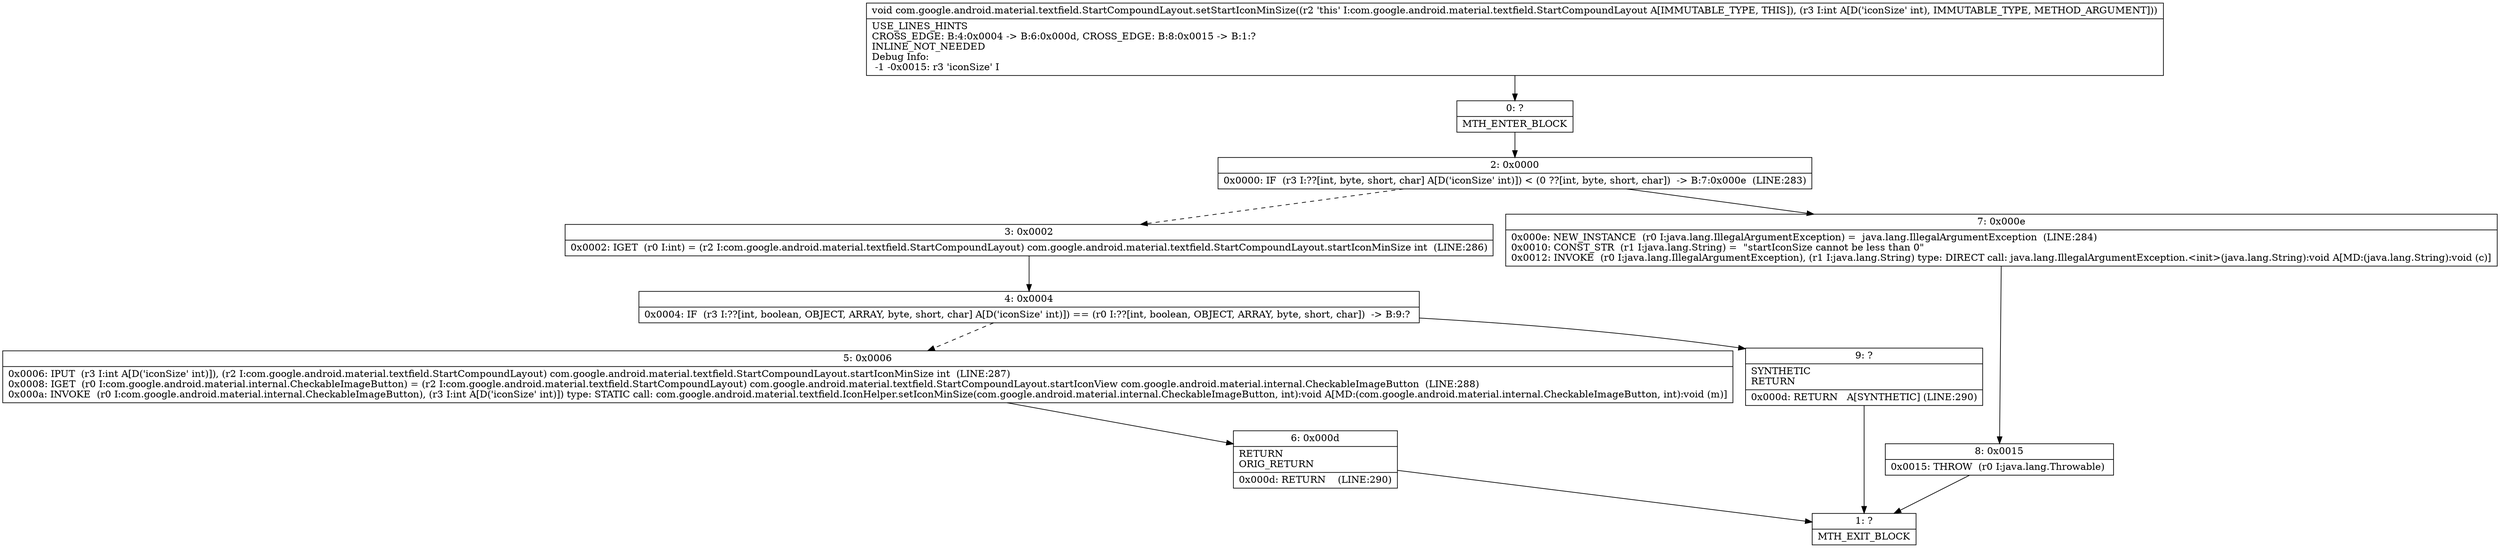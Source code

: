 digraph "CFG forcom.google.android.material.textfield.StartCompoundLayout.setStartIconMinSize(I)V" {
Node_0 [shape=record,label="{0\:\ ?|MTH_ENTER_BLOCK\l}"];
Node_2 [shape=record,label="{2\:\ 0x0000|0x0000: IF  (r3 I:??[int, byte, short, char] A[D('iconSize' int)]) \< (0 ??[int, byte, short, char])  \-\> B:7:0x000e  (LINE:283)\l}"];
Node_3 [shape=record,label="{3\:\ 0x0002|0x0002: IGET  (r0 I:int) = (r2 I:com.google.android.material.textfield.StartCompoundLayout) com.google.android.material.textfield.StartCompoundLayout.startIconMinSize int  (LINE:286)\l}"];
Node_4 [shape=record,label="{4\:\ 0x0004|0x0004: IF  (r3 I:??[int, boolean, OBJECT, ARRAY, byte, short, char] A[D('iconSize' int)]) == (r0 I:??[int, boolean, OBJECT, ARRAY, byte, short, char])  \-\> B:9:? \l}"];
Node_5 [shape=record,label="{5\:\ 0x0006|0x0006: IPUT  (r3 I:int A[D('iconSize' int)]), (r2 I:com.google.android.material.textfield.StartCompoundLayout) com.google.android.material.textfield.StartCompoundLayout.startIconMinSize int  (LINE:287)\l0x0008: IGET  (r0 I:com.google.android.material.internal.CheckableImageButton) = (r2 I:com.google.android.material.textfield.StartCompoundLayout) com.google.android.material.textfield.StartCompoundLayout.startIconView com.google.android.material.internal.CheckableImageButton  (LINE:288)\l0x000a: INVOKE  (r0 I:com.google.android.material.internal.CheckableImageButton), (r3 I:int A[D('iconSize' int)]) type: STATIC call: com.google.android.material.textfield.IconHelper.setIconMinSize(com.google.android.material.internal.CheckableImageButton, int):void A[MD:(com.google.android.material.internal.CheckableImageButton, int):void (m)]\l}"];
Node_6 [shape=record,label="{6\:\ 0x000d|RETURN\lORIG_RETURN\l|0x000d: RETURN    (LINE:290)\l}"];
Node_1 [shape=record,label="{1\:\ ?|MTH_EXIT_BLOCK\l}"];
Node_9 [shape=record,label="{9\:\ ?|SYNTHETIC\lRETURN\l|0x000d: RETURN   A[SYNTHETIC] (LINE:290)\l}"];
Node_7 [shape=record,label="{7\:\ 0x000e|0x000e: NEW_INSTANCE  (r0 I:java.lang.IllegalArgumentException) =  java.lang.IllegalArgumentException  (LINE:284)\l0x0010: CONST_STR  (r1 I:java.lang.String) =  \"startIconSize cannot be less than 0\" \l0x0012: INVOKE  (r0 I:java.lang.IllegalArgumentException), (r1 I:java.lang.String) type: DIRECT call: java.lang.IllegalArgumentException.\<init\>(java.lang.String):void A[MD:(java.lang.String):void (c)]\l}"];
Node_8 [shape=record,label="{8\:\ 0x0015|0x0015: THROW  (r0 I:java.lang.Throwable) \l}"];
MethodNode[shape=record,label="{void com.google.android.material.textfield.StartCompoundLayout.setStartIconMinSize((r2 'this' I:com.google.android.material.textfield.StartCompoundLayout A[IMMUTABLE_TYPE, THIS]), (r3 I:int A[D('iconSize' int), IMMUTABLE_TYPE, METHOD_ARGUMENT]))  | USE_LINES_HINTS\lCROSS_EDGE: B:4:0x0004 \-\> B:6:0x000d, CROSS_EDGE: B:8:0x0015 \-\> B:1:?\lINLINE_NOT_NEEDED\lDebug Info:\l  \-1 \-0x0015: r3 'iconSize' I\l}"];
MethodNode -> Node_0;Node_0 -> Node_2;
Node_2 -> Node_3[style=dashed];
Node_2 -> Node_7;
Node_3 -> Node_4;
Node_4 -> Node_5[style=dashed];
Node_4 -> Node_9;
Node_5 -> Node_6;
Node_6 -> Node_1;
Node_9 -> Node_1;
Node_7 -> Node_8;
Node_8 -> Node_1;
}

